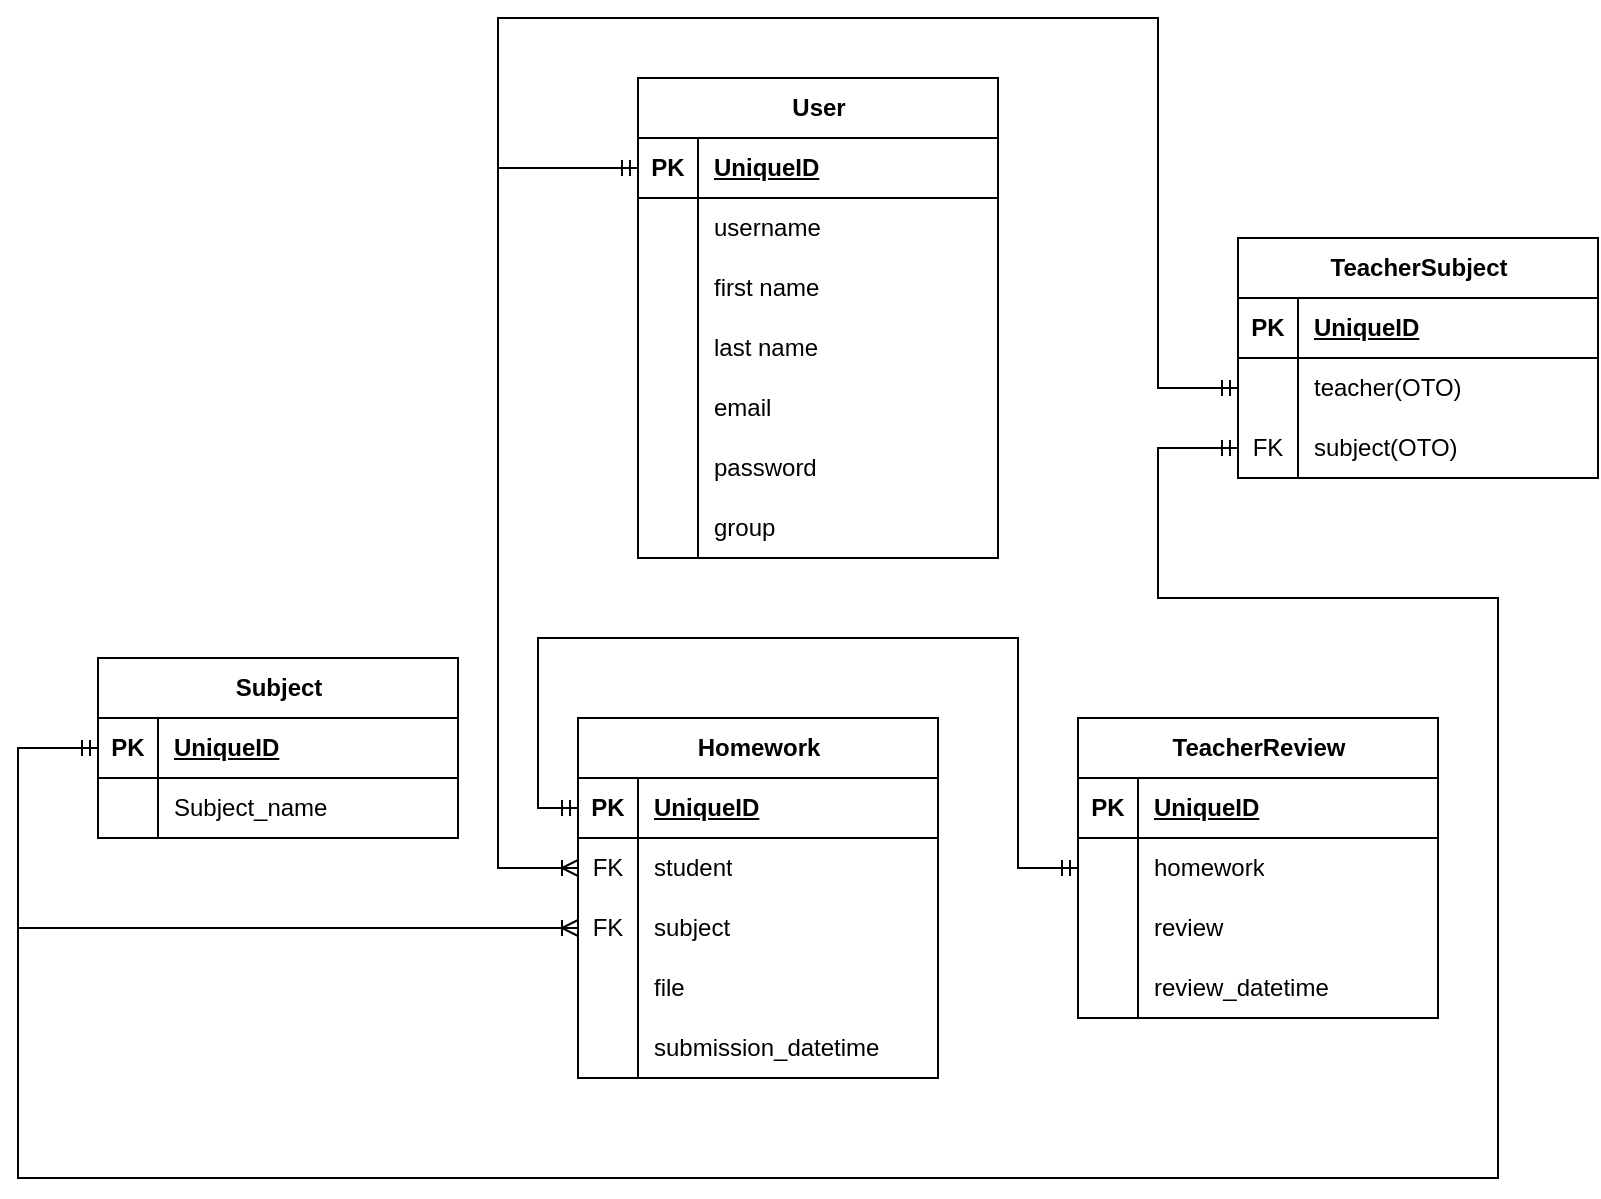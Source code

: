 <mxfile version="24.0.5" type="device">
  <diagram name="Page-1" id="7lkc5LYPNwbFP9URnrJw">
    <mxGraphModel dx="1674" dy="772" grid="1" gridSize="10" guides="1" tooltips="1" connect="1" arrows="1" fold="1" page="1" pageScale="1" pageWidth="850" pageHeight="1100" math="0" shadow="0">
      <root>
        <mxCell id="0" />
        <mxCell id="1" parent="0" />
        <mxCell id="laSaATqXzGFh2dSvdBM5-1" value="User" style="shape=table;startSize=30;container=1;collapsible=1;childLayout=tableLayout;fixedRows=1;rowLines=0;fontStyle=1;align=center;resizeLast=1;html=1;" parent="1" vertex="1">
          <mxGeometry x="340" y="40" width="180" height="240" as="geometry" />
        </mxCell>
        <mxCell id="laSaATqXzGFh2dSvdBM5-2" value="" style="shape=tableRow;horizontal=0;startSize=0;swimlaneHead=0;swimlaneBody=0;fillColor=none;collapsible=0;dropTarget=0;points=[[0,0.5],[1,0.5]];portConstraint=eastwest;top=0;left=0;right=0;bottom=1;" parent="laSaATqXzGFh2dSvdBM5-1" vertex="1">
          <mxGeometry y="30" width="180" height="30" as="geometry" />
        </mxCell>
        <mxCell id="laSaATqXzGFh2dSvdBM5-3" value="PK" style="shape=partialRectangle;connectable=0;fillColor=none;top=0;left=0;bottom=0;right=0;fontStyle=1;overflow=hidden;whiteSpace=wrap;html=1;" parent="laSaATqXzGFh2dSvdBM5-2" vertex="1">
          <mxGeometry width="30" height="30" as="geometry">
            <mxRectangle width="30" height="30" as="alternateBounds" />
          </mxGeometry>
        </mxCell>
        <mxCell id="laSaATqXzGFh2dSvdBM5-4" value="UniqueID" style="shape=partialRectangle;connectable=0;fillColor=none;top=0;left=0;bottom=0;right=0;align=left;spacingLeft=6;fontStyle=5;overflow=hidden;whiteSpace=wrap;html=1;" parent="laSaATqXzGFh2dSvdBM5-2" vertex="1">
          <mxGeometry x="30" width="150" height="30" as="geometry">
            <mxRectangle width="150" height="30" as="alternateBounds" />
          </mxGeometry>
        </mxCell>
        <mxCell id="laSaATqXzGFh2dSvdBM5-5" value="" style="shape=tableRow;horizontal=0;startSize=0;swimlaneHead=0;swimlaneBody=0;fillColor=none;collapsible=0;dropTarget=0;points=[[0,0.5],[1,0.5]];portConstraint=eastwest;top=0;left=0;right=0;bottom=0;" parent="laSaATqXzGFh2dSvdBM5-1" vertex="1">
          <mxGeometry y="60" width="180" height="30" as="geometry" />
        </mxCell>
        <mxCell id="laSaATqXzGFh2dSvdBM5-6" value="" style="shape=partialRectangle;connectable=0;fillColor=none;top=0;left=0;bottom=0;right=0;editable=1;overflow=hidden;whiteSpace=wrap;html=1;" parent="laSaATqXzGFh2dSvdBM5-5" vertex="1">
          <mxGeometry width="30" height="30" as="geometry">
            <mxRectangle width="30" height="30" as="alternateBounds" />
          </mxGeometry>
        </mxCell>
        <mxCell id="laSaATqXzGFh2dSvdBM5-7" value="username" style="shape=partialRectangle;connectable=0;fillColor=none;top=0;left=0;bottom=0;right=0;align=left;spacingLeft=6;overflow=hidden;whiteSpace=wrap;html=1;" parent="laSaATqXzGFh2dSvdBM5-5" vertex="1">
          <mxGeometry x="30" width="150" height="30" as="geometry">
            <mxRectangle width="150" height="30" as="alternateBounds" />
          </mxGeometry>
        </mxCell>
        <mxCell id="laSaATqXzGFh2dSvdBM5-8" value="" style="shape=tableRow;horizontal=0;startSize=0;swimlaneHead=0;swimlaneBody=0;fillColor=none;collapsible=0;dropTarget=0;points=[[0,0.5],[1,0.5]];portConstraint=eastwest;top=0;left=0;right=0;bottom=0;" parent="laSaATqXzGFh2dSvdBM5-1" vertex="1">
          <mxGeometry y="90" width="180" height="30" as="geometry" />
        </mxCell>
        <mxCell id="laSaATqXzGFh2dSvdBM5-9" value="" style="shape=partialRectangle;connectable=0;fillColor=none;top=0;left=0;bottom=0;right=0;editable=1;overflow=hidden;whiteSpace=wrap;html=1;" parent="laSaATqXzGFh2dSvdBM5-8" vertex="1">
          <mxGeometry width="30" height="30" as="geometry">
            <mxRectangle width="30" height="30" as="alternateBounds" />
          </mxGeometry>
        </mxCell>
        <mxCell id="laSaATqXzGFh2dSvdBM5-10" value="first name" style="shape=partialRectangle;connectable=0;fillColor=none;top=0;left=0;bottom=0;right=0;align=left;spacingLeft=6;overflow=hidden;whiteSpace=wrap;html=1;" parent="laSaATqXzGFh2dSvdBM5-8" vertex="1">
          <mxGeometry x="30" width="150" height="30" as="geometry">
            <mxRectangle width="150" height="30" as="alternateBounds" />
          </mxGeometry>
        </mxCell>
        <mxCell id="laSaATqXzGFh2dSvdBM5-11" value="" style="shape=tableRow;horizontal=0;startSize=0;swimlaneHead=0;swimlaneBody=0;fillColor=none;collapsible=0;dropTarget=0;points=[[0,0.5],[1,0.5]];portConstraint=eastwest;top=0;left=0;right=0;bottom=0;" parent="laSaATqXzGFh2dSvdBM5-1" vertex="1">
          <mxGeometry y="120" width="180" height="30" as="geometry" />
        </mxCell>
        <mxCell id="laSaATqXzGFh2dSvdBM5-12" value="" style="shape=partialRectangle;connectable=0;fillColor=none;top=0;left=0;bottom=0;right=0;editable=1;overflow=hidden;whiteSpace=wrap;html=1;" parent="laSaATqXzGFh2dSvdBM5-11" vertex="1">
          <mxGeometry width="30" height="30" as="geometry">
            <mxRectangle width="30" height="30" as="alternateBounds" />
          </mxGeometry>
        </mxCell>
        <mxCell id="laSaATqXzGFh2dSvdBM5-13" value="last name" style="shape=partialRectangle;connectable=0;fillColor=none;top=0;left=0;bottom=0;right=0;align=left;spacingLeft=6;overflow=hidden;whiteSpace=wrap;html=1;" parent="laSaATqXzGFh2dSvdBM5-11" vertex="1">
          <mxGeometry x="30" width="150" height="30" as="geometry">
            <mxRectangle width="150" height="30" as="alternateBounds" />
          </mxGeometry>
        </mxCell>
        <mxCell id="laSaATqXzGFh2dSvdBM5-14" value="" style="shape=tableRow;horizontal=0;startSize=0;swimlaneHead=0;swimlaneBody=0;fillColor=none;collapsible=0;dropTarget=0;points=[[0,0.5],[1,0.5]];portConstraint=eastwest;top=0;left=0;right=0;bottom=0;" parent="laSaATqXzGFh2dSvdBM5-1" vertex="1">
          <mxGeometry y="150" width="180" height="30" as="geometry" />
        </mxCell>
        <mxCell id="laSaATqXzGFh2dSvdBM5-15" value="" style="shape=partialRectangle;connectable=0;fillColor=none;top=0;left=0;bottom=0;right=0;editable=1;overflow=hidden;whiteSpace=wrap;html=1;" parent="laSaATqXzGFh2dSvdBM5-14" vertex="1">
          <mxGeometry width="30" height="30" as="geometry">
            <mxRectangle width="30" height="30" as="alternateBounds" />
          </mxGeometry>
        </mxCell>
        <mxCell id="laSaATqXzGFh2dSvdBM5-16" value="email" style="shape=partialRectangle;connectable=0;fillColor=none;top=0;left=0;bottom=0;right=0;align=left;spacingLeft=6;overflow=hidden;whiteSpace=wrap;html=1;" parent="laSaATqXzGFh2dSvdBM5-14" vertex="1">
          <mxGeometry x="30" width="150" height="30" as="geometry">
            <mxRectangle width="150" height="30" as="alternateBounds" />
          </mxGeometry>
        </mxCell>
        <mxCell id="laSaATqXzGFh2dSvdBM5-17" value="" style="shape=tableRow;horizontal=0;startSize=0;swimlaneHead=0;swimlaneBody=0;fillColor=none;collapsible=0;dropTarget=0;points=[[0,0.5],[1,0.5]];portConstraint=eastwest;top=0;left=0;right=0;bottom=0;" parent="laSaATqXzGFh2dSvdBM5-1" vertex="1">
          <mxGeometry y="180" width="180" height="30" as="geometry" />
        </mxCell>
        <mxCell id="laSaATqXzGFh2dSvdBM5-18" value="" style="shape=partialRectangle;connectable=0;fillColor=none;top=0;left=0;bottom=0;right=0;editable=1;overflow=hidden;whiteSpace=wrap;html=1;" parent="laSaATqXzGFh2dSvdBM5-17" vertex="1">
          <mxGeometry width="30" height="30" as="geometry">
            <mxRectangle width="30" height="30" as="alternateBounds" />
          </mxGeometry>
        </mxCell>
        <mxCell id="laSaATqXzGFh2dSvdBM5-19" value="password" style="shape=partialRectangle;connectable=0;fillColor=none;top=0;left=0;bottom=0;right=0;align=left;spacingLeft=6;overflow=hidden;whiteSpace=wrap;html=1;" parent="laSaATqXzGFh2dSvdBM5-17" vertex="1">
          <mxGeometry x="30" width="150" height="30" as="geometry">
            <mxRectangle width="150" height="30" as="alternateBounds" />
          </mxGeometry>
        </mxCell>
        <mxCell id="laSaATqXzGFh2dSvdBM5-20" value="" style="shape=tableRow;horizontal=0;startSize=0;swimlaneHead=0;swimlaneBody=0;fillColor=none;collapsible=0;dropTarget=0;points=[[0,0.5],[1,0.5]];portConstraint=eastwest;top=0;left=0;right=0;bottom=0;" parent="laSaATqXzGFh2dSvdBM5-1" vertex="1">
          <mxGeometry y="210" width="180" height="30" as="geometry" />
        </mxCell>
        <mxCell id="laSaATqXzGFh2dSvdBM5-21" value="" style="shape=partialRectangle;connectable=0;fillColor=none;top=0;left=0;bottom=0;right=0;editable=1;overflow=hidden;whiteSpace=wrap;html=1;" parent="laSaATqXzGFh2dSvdBM5-20" vertex="1">
          <mxGeometry width="30" height="30" as="geometry">
            <mxRectangle width="30" height="30" as="alternateBounds" />
          </mxGeometry>
        </mxCell>
        <mxCell id="laSaATqXzGFh2dSvdBM5-22" value="group" style="shape=partialRectangle;connectable=0;fillColor=none;top=0;left=0;bottom=0;right=0;align=left;spacingLeft=6;overflow=hidden;whiteSpace=wrap;html=1;" parent="laSaATqXzGFh2dSvdBM5-20" vertex="1">
          <mxGeometry x="30" width="150" height="30" as="geometry">
            <mxRectangle width="150" height="30" as="alternateBounds" />
          </mxGeometry>
        </mxCell>
        <mxCell id="laSaATqXzGFh2dSvdBM5-23" value="Homework" style="shape=table;startSize=30;container=1;collapsible=1;childLayout=tableLayout;fixedRows=1;rowLines=0;fontStyle=1;align=center;resizeLast=1;html=1;" parent="1" vertex="1">
          <mxGeometry x="310" y="360" width="180" height="180" as="geometry" />
        </mxCell>
        <mxCell id="laSaATqXzGFh2dSvdBM5-24" value="" style="shape=tableRow;horizontal=0;startSize=0;swimlaneHead=0;swimlaneBody=0;fillColor=none;collapsible=0;dropTarget=0;points=[[0,0.5],[1,0.5]];portConstraint=eastwest;top=0;left=0;right=0;bottom=1;" parent="laSaATqXzGFh2dSvdBM5-23" vertex="1">
          <mxGeometry y="30" width="180" height="30" as="geometry" />
        </mxCell>
        <mxCell id="laSaATqXzGFh2dSvdBM5-25" value="PK" style="shape=partialRectangle;connectable=0;fillColor=none;top=0;left=0;bottom=0;right=0;fontStyle=1;overflow=hidden;whiteSpace=wrap;html=1;" parent="laSaATqXzGFh2dSvdBM5-24" vertex="1">
          <mxGeometry width="30" height="30" as="geometry">
            <mxRectangle width="30" height="30" as="alternateBounds" />
          </mxGeometry>
        </mxCell>
        <mxCell id="laSaATqXzGFh2dSvdBM5-26" value="UniqueID" style="shape=partialRectangle;connectable=0;fillColor=none;top=0;left=0;bottom=0;right=0;align=left;spacingLeft=6;fontStyle=5;overflow=hidden;whiteSpace=wrap;html=1;" parent="laSaATqXzGFh2dSvdBM5-24" vertex="1">
          <mxGeometry x="30" width="150" height="30" as="geometry">
            <mxRectangle width="150" height="30" as="alternateBounds" />
          </mxGeometry>
        </mxCell>
        <mxCell id="laSaATqXzGFh2dSvdBM5-27" value="" style="shape=tableRow;horizontal=0;startSize=0;swimlaneHead=0;swimlaneBody=0;fillColor=none;collapsible=0;dropTarget=0;points=[[0,0.5],[1,0.5]];portConstraint=eastwest;top=0;left=0;right=0;bottom=0;" parent="laSaATqXzGFh2dSvdBM5-23" vertex="1">
          <mxGeometry y="60" width="180" height="30" as="geometry" />
        </mxCell>
        <mxCell id="laSaATqXzGFh2dSvdBM5-28" value="FK" style="shape=partialRectangle;connectable=0;fillColor=none;top=0;left=0;bottom=0;right=0;editable=1;overflow=hidden;whiteSpace=wrap;html=1;" parent="laSaATqXzGFh2dSvdBM5-27" vertex="1">
          <mxGeometry width="30" height="30" as="geometry">
            <mxRectangle width="30" height="30" as="alternateBounds" />
          </mxGeometry>
        </mxCell>
        <mxCell id="laSaATqXzGFh2dSvdBM5-29" value="student" style="shape=partialRectangle;connectable=0;fillColor=none;top=0;left=0;bottom=0;right=0;align=left;spacingLeft=6;overflow=hidden;whiteSpace=wrap;html=1;" parent="laSaATqXzGFh2dSvdBM5-27" vertex="1">
          <mxGeometry x="30" width="150" height="30" as="geometry">
            <mxRectangle width="150" height="30" as="alternateBounds" />
          </mxGeometry>
        </mxCell>
        <mxCell id="laSaATqXzGFh2dSvdBM5-30" value="" style="shape=tableRow;horizontal=0;startSize=0;swimlaneHead=0;swimlaneBody=0;fillColor=none;collapsible=0;dropTarget=0;points=[[0,0.5],[1,0.5]];portConstraint=eastwest;top=0;left=0;right=0;bottom=0;" parent="laSaATqXzGFh2dSvdBM5-23" vertex="1">
          <mxGeometry y="90" width="180" height="30" as="geometry" />
        </mxCell>
        <mxCell id="laSaATqXzGFh2dSvdBM5-31" value="FK" style="shape=partialRectangle;connectable=0;fillColor=none;top=0;left=0;bottom=0;right=0;editable=1;overflow=hidden;whiteSpace=wrap;html=1;" parent="laSaATqXzGFh2dSvdBM5-30" vertex="1">
          <mxGeometry width="30" height="30" as="geometry">
            <mxRectangle width="30" height="30" as="alternateBounds" />
          </mxGeometry>
        </mxCell>
        <mxCell id="laSaATqXzGFh2dSvdBM5-32" value="subject" style="shape=partialRectangle;connectable=0;fillColor=none;top=0;left=0;bottom=0;right=0;align=left;spacingLeft=6;overflow=hidden;whiteSpace=wrap;html=1;" parent="laSaATqXzGFh2dSvdBM5-30" vertex="1">
          <mxGeometry x="30" width="150" height="30" as="geometry">
            <mxRectangle width="150" height="30" as="alternateBounds" />
          </mxGeometry>
        </mxCell>
        <mxCell id="laSaATqXzGFh2dSvdBM5-33" value="" style="shape=tableRow;horizontal=0;startSize=0;swimlaneHead=0;swimlaneBody=0;fillColor=none;collapsible=0;dropTarget=0;points=[[0,0.5],[1,0.5]];portConstraint=eastwest;top=0;left=0;right=0;bottom=0;" parent="laSaATqXzGFh2dSvdBM5-23" vertex="1">
          <mxGeometry y="120" width="180" height="30" as="geometry" />
        </mxCell>
        <mxCell id="laSaATqXzGFh2dSvdBM5-34" value="" style="shape=partialRectangle;connectable=0;fillColor=none;top=0;left=0;bottom=0;right=0;editable=1;overflow=hidden;whiteSpace=wrap;html=1;" parent="laSaATqXzGFh2dSvdBM5-33" vertex="1">
          <mxGeometry width="30" height="30" as="geometry">
            <mxRectangle width="30" height="30" as="alternateBounds" />
          </mxGeometry>
        </mxCell>
        <mxCell id="laSaATqXzGFh2dSvdBM5-35" value="file" style="shape=partialRectangle;connectable=0;fillColor=none;top=0;left=0;bottom=0;right=0;align=left;spacingLeft=6;overflow=hidden;whiteSpace=wrap;html=1;" parent="laSaATqXzGFh2dSvdBM5-33" vertex="1">
          <mxGeometry x="30" width="150" height="30" as="geometry">
            <mxRectangle width="150" height="30" as="alternateBounds" />
          </mxGeometry>
        </mxCell>
        <mxCell id="laSaATqXzGFh2dSvdBM5-36" value="" style="shape=tableRow;horizontal=0;startSize=0;swimlaneHead=0;swimlaneBody=0;fillColor=none;collapsible=0;dropTarget=0;points=[[0,0.5],[1,0.5]];portConstraint=eastwest;top=0;left=0;right=0;bottom=0;" parent="laSaATqXzGFh2dSvdBM5-23" vertex="1">
          <mxGeometry y="150" width="180" height="30" as="geometry" />
        </mxCell>
        <mxCell id="laSaATqXzGFh2dSvdBM5-37" value="" style="shape=partialRectangle;connectable=0;fillColor=none;top=0;left=0;bottom=0;right=0;editable=1;overflow=hidden;whiteSpace=wrap;html=1;" parent="laSaATqXzGFh2dSvdBM5-36" vertex="1">
          <mxGeometry width="30" height="30" as="geometry">
            <mxRectangle width="30" height="30" as="alternateBounds" />
          </mxGeometry>
        </mxCell>
        <mxCell id="laSaATqXzGFh2dSvdBM5-38" value="submission_datetime" style="shape=partialRectangle;connectable=0;fillColor=none;top=0;left=0;bottom=0;right=0;align=left;spacingLeft=6;overflow=hidden;whiteSpace=wrap;html=1;" parent="laSaATqXzGFh2dSvdBM5-36" vertex="1">
          <mxGeometry x="30" width="150" height="30" as="geometry">
            <mxRectangle width="150" height="30" as="alternateBounds" />
          </mxGeometry>
        </mxCell>
        <mxCell id="laSaATqXzGFh2dSvdBM5-45" value="TeacherReview" style="shape=table;startSize=30;container=1;collapsible=1;childLayout=tableLayout;fixedRows=1;rowLines=0;fontStyle=1;align=center;resizeLast=1;html=1;" parent="1" vertex="1">
          <mxGeometry x="560" y="360" width="180" height="150" as="geometry" />
        </mxCell>
        <mxCell id="laSaATqXzGFh2dSvdBM5-46" value="" style="shape=tableRow;horizontal=0;startSize=0;swimlaneHead=0;swimlaneBody=0;fillColor=none;collapsible=0;dropTarget=0;points=[[0,0.5],[1,0.5]];portConstraint=eastwest;top=0;left=0;right=0;bottom=1;" parent="laSaATqXzGFh2dSvdBM5-45" vertex="1">
          <mxGeometry y="30" width="180" height="30" as="geometry" />
        </mxCell>
        <mxCell id="laSaATqXzGFh2dSvdBM5-47" value="PK" style="shape=partialRectangle;connectable=0;fillColor=none;top=0;left=0;bottom=0;right=0;fontStyle=1;overflow=hidden;whiteSpace=wrap;html=1;" parent="laSaATqXzGFh2dSvdBM5-46" vertex="1">
          <mxGeometry width="30" height="30" as="geometry">
            <mxRectangle width="30" height="30" as="alternateBounds" />
          </mxGeometry>
        </mxCell>
        <mxCell id="laSaATqXzGFh2dSvdBM5-48" value="UniqueID" style="shape=partialRectangle;connectable=0;fillColor=none;top=0;left=0;bottom=0;right=0;align=left;spacingLeft=6;fontStyle=5;overflow=hidden;whiteSpace=wrap;html=1;" parent="laSaATqXzGFh2dSvdBM5-46" vertex="1">
          <mxGeometry x="30" width="150" height="30" as="geometry">
            <mxRectangle width="150" height="30" as="alternateBounds" />
          </mxGeometry>
        </mxCell>
        <mxCell id="laSaATqXzGFh2dSvdBM5-52" value="" style="shape=tableRow;horizontal=0;startSize=0;swimlaneHead=0;swimlaneBody=0;fillColor=none;collapsible=0;dropTarget=0;points=[[0,0.5],[1,0.5]];portConstraint=eastwest;top=0;left=0;right=0;bottom=0;" parent="laSaATqXzGFh2dSvdBM5-45" vertex="1">
          <mxGeometry y="60" width="180" height="30" as="geometry" />
        </mxCell>
        <mxCell id="laSaATqXzGFh2dSvdBM5-53" value="" style="shape=partialRectangle;connectable=0;fillColor=none;top=0;left=0;bottom=0;right=0;editable=1;overflow=hidden;whiteSpace=wrap;html=1;" parent="laSaATqXzGFh2dSvdBM5-52" vertex="1">
          <mxGeometry width="30" height="30" as="geometry">
            <mxRectangle width="30" height="30" as="alternateBounds" />
          </mxGeometry>
        </mxCell>
        <mxCell id="laSaATqXzGFh2dSvdBM5-54" value="homework" style="shape=partialRectangle;connectable=0;fillColor=none;top=0;left=0;bottom=0;right=0;align=left;spacingLeft=6;overflow=hidden;whiteSpace=wrap;html=1;" parent="laSaATqXzGFh2dSvdBM5-52" vertex="1">
          <mxGeometry x="30" width="150" height="30" as="geometry">
            <mxRectangle width="150" height="30" as="alternateBounds" />
          </mxGeometry>
        </mxCell>
        <mxCell id="laSaATqXzGFh2dSvdBM5-55" value="" style="shape=tableRow;horizontal=0;startSize=0;swimlaneHead=0;swimlaneBody=0;fillColor=none;collapsible=0;dropTarget=0;points=[[0,0.5],[1,0.5]];portConstraint=eastwest;top=0;left=0;right=0;bottom=0;" parent="laSaATqXzGFh2dSvdBM5-45" vertex="1">
          <mxGeometry y="90" width="180" height="30" as="geometry" />
        </mxCell>
        <mxCell id="laSaATqXzGFh2dSvdBM5-56" value="" style="shape=partialRectangle;connectable=0;fillColor=none;top=0;left=0;bottom=0;right=0;editable=1;overflow=hidden;whiteSpace=wrap;html=1;" parent="laSaATqXzGFh2dSvdBM5-55" vertex="1">
          <mxGeometry width="30" height="30" as="geometry">
            <mxRectangle width="30" height="30" as="alternateBounds" />
          </mxGeometry>
        </mxCell>
        <mxCell id="laSaATqXzGFh2dSvdBM5-57" value="review" style="shape=partialRectangle;connectable=0;fillColor=none;top=0;left=0;bottom=0;right=0;align=left;spacingLeft=6;overflow=hidden;whiteSpace=wrap;html=1;" parent="laSaATqXzGFh2dSvdBM5-55" vertex="1">
          <mxGeometry x="30" width="150" height="30" as="geometry">
            <mxRectangle width="150" height="30" as="alternateBounds" />
          </mxGeometry>
        </mxCell>
        <mxCell id="laSaATqXzGFh2dSvdBM5-58" value="" style="shape=tableRow;horizontal=0;startSize=0;swimlaneHead=0;swimlaneBody=0;fillColor=none;collapsible=0;dropTarget=0;points=[[0,0.5],[1,0.5]];portConstraint=eastwest;top=0;left=0;right=0;bottom=0;" parent="laSaATqXzGFh2dSvdBM5-45" vertex="1">
          <mxGeometry y="120" width="180" height="30" as="geometry" />
        </mxCell>
        <mxCell id="laSaATqXzGFh2dSvdBM5-59" value="" style="shape=partialRectangle;connectable=0;fillColor=none;top=0;left=0;bottom=0;right=0;editable=1;overflow=hidden;whiteSpace=wrap;html=1;" parent="laSaATqXzGFh2dSvdBM5-58" vertex="1">
          <mxGeometry width="30" height="30" as="geometry">
            <mxRectangle width="30" height="30" as="alternateBounds" />
          </mxGeometry>
        </mxCell>
        <mxCell id="laSaATqXzGFh2dSvdBM5-60" value="review_datetime" style="shape=partialRectangle;connectable=0;fillColor=none;top=0;left=0;bottom=0;right=0;align=left;spacingLeft=6;overflow=hidden;whiteSpace=wrap;html=1;" parent="laSaATqXzGFh2dSvdBM5-58" vertex="1">
          <mxGeometry x="30" width="150" height="30" as="geometry">
            <mxRectangle width="150" height="30" as="alternateBounds" />
          </mxGeometry>
        </mxCell>
        <mxCell id="laSaATqXzGFh2dSvdBM5-67" value="Subject" style="shape=table;startSize=30;container=1;collapsible=1;childLayout=tableLayout;fixedRows=1;rowLines=0;fontStyle=1;align=center;resizeLast=1;html=1;" parent="1" vertex="1">
          <mxGeometry x="70" y="330" width="180" height="90" as="geometry" />
        </mxCell>
        <mxCell id="laSaATqXzGFh2dSvdBM5-68" value="" style="shape=tableRow;horizontal=0;startSize=0;swimlaneHead=0;swimlaneBody=0;fillColor=none;collapsible=0;dropTarget=0;points=[[0,0.5],[1,0.5]];portConstraint=eastwest;top=0;left=0;right=0;bottom=1;" parent="laSaATqXzGFh2dSvdBM5-67" vertex="1">
          <mxGeometry y="30" width="180" height="30" as="geometry" />
        </mxCell>
        <mxCell id="laSaATqXzGFh2dSvdBM5-69" value="PK" style="shape=partialRectangle;connectable=0;fillColor=none;top=0;left=0;bottom=0;right=0;fontStyle=1;overflow=hidden;whiteSpace=wrap;html=1;" parent="laSaATqXzGFh2dSvdBM5-68" vertex="1">
          <mxGeometry width="30" height="30" as="geometry">
            <mxRectangle width="30" height="30" as="alternateBounds" />
          </mxGeometry>
        </mxCell>
        <mxCell id="laSaATqXzGFh2dSvdBM5-70" value="UniqueID" style="shape=partialRectangle;connectable=0;fillColor=none;top=0;left=0;bottom=0;right=0;align=left;spacingLeft=6;fontStyle=5;overflow=hidden;whiteSpace=wrap;html=1;" parent="laSaATqXzGFh2dSvdBM5-68" vertex="1">
          <mxGeometry x="30" width="150" height="30" as="geometry">
            <mxRectangle width="150" height="30" as="alternateBounds" />
          </mxGeometry>
        </mxCell>
        <mxCell id="laSaATqXzGFh2dSvdBM5-71" value="" style="shape=tableRow;horizontal=0;startSize=0;swimlaneHead=0;swimlaneBody=0;fillColor=none;collapsible=0;dropTarget=0;points=[[0,0.5],[1,0.5]];portConstraint=eastwest;top=0;left=0;right=0;bottom=0;" parent="laSaATqXzGFh2dSvdBM5-67" vertex="1">
          <mxGeometry y="60" width="180" height="30" as="geometry" />
        </mxCell>
        <mxCell id="laSaATqXzGFh2dSvdBM5-72" value="" style="shape=partialRectangle;connectable=0;fillColor=none;top=0;left=0;bottom=0;right=0;editable=1;overflow=hidden;whiteSpace=wrap;html=1;" parent="laSaATqXzGFh2dSvdBM5-71" vertex="1">
          <mxGeometry width="30" height="30" as="geometry">
            <mxRectangle width="30" height="30" as="alternateBounds" />
          </mxGeometry>
        </mxCell>
        <mxCell id="laSaATqXzGFh2dSvdBM5-73" value="Subject_name" style="shape=partialRectangle;connectable=0;fillColor=none;top=0;left=0;bottom=0;right=0;align=left;spacingLeft=6;overflow=hidden;whiteSpace=wrap;html=1;" parent="laSaATqXzGFh2dSvdBM5-71" vertex="1">
          <mxGeometry x="30" width="150" height="30" as="geometry">
            <mxRectangle width="150" height="30" as="alternateBounds" />
          </mxGeometry>
        </mxCell>
        <mxCell id="laSaATqXzGFh2dSvdBM5-89" value="" style="edgeStyle=orthogonalEdgeStyle;fontSize=12;html=1;endArrow=ERoneToMany;rounded=0;exitX=0;exitY=0.5;exitDx=0;exitDy=0;entryX=0;entryY=0.5;entryDx=0;entryDy=0;" parent="1" source="laSaATqXzGFh2dSvdBM5-2" target="laSaATqXzGFh2dSvdBM5-27" edge="1">
          <mxGeometry width="100" height="100" relative="1" as="geometry">
            <mxPoint x="270" y="220" as="sourcePoint" />
            <mxPoint x="550" y="380" as="targetPoint" />
            <Array as="points">
              <mxPoint x="270" y="85" />
              <mxPoint x="270" y="435" />
            </Array>
          </mxGeometry>
        </mxCell>
        <mxCell id="laSaATqXzGFh2dSvdBM5-90" value="" style="edgeStyle=orthogonalEdgeStyle;fontSize=12;html=1;endArrow=ERoneToMany;rounded=0;exitX=0;exitY=0.5;exitDx=0;exitDy=0;entryX=0;entryY=0.5;entryDx=0;entryDy=0;" parent="1" source="laSaATqXzGFh2dSvdBM5-68" target="laSaATqXzGFh2dSvdBM5-30" edge="1">
          <mxGeometry width="100" height="100" relative="1" as="geometry">
            <mxPoint x="450" y="480" as="sourcePoint" />
            <mxPoint x="550" y="380" as="targetPoint" />
            <Array as="points">
              <mxPoint x="30" y="375" />
              <mxPoint x="30" y="465" />
            </Array>
          </mxGeometry>
        </mxCell>
        <mxCell id="laSaATqXzGFh2dSvdBM5-91" value="" style="edgeStyle=orthogonalEdgeStyle;fontSize=12;html=1;endArrow=ERmandOne;startArrow=ERmandOne;rounded=0;exitX=0;exitY=0.5;exitDx=0;exitDy=0;entryX=0;entryY=0.5;entryDx=0;entryDy=0;" parent="1" source="laSaATqXzGFh2dSvdBM5-24" target="laSaATqXzGFh2dSvdBM5-52" edge="1">
          <mxGeometry width="100" height="100" relative="1" as="geometry">
            <mxPoint x="450" y="480" as="sourcePoint" />
            <mxPoint x="550" y="380" as="targetPoint" />
            <Array as="points">
              <mxPoint x="290" y="405" />
              <mxPoint x="290" y="320" />
              <mxPoint x="530" y="320" />
              <mxPoint x="530" y="435" />
            </Array>
          </mxGeometry>
        </mxCell>
        <mxCell id="laSaATqXzGFh2dSvdBM5-92" value="TeacherSubject" style="shape=table;startSize=30;container=1;collapsible=1;childLayout=tableLayout;fixedRows=1;rowLines=0;fontStyle=1;align=center;resizeLast=1;html=1;" parent="1" vertex="1">
          <mxGeometry x="640" y="120" width="180" height="120" as="geometry" />
        </mxCell>
        <mxCell id="laSaATqXzGFh2dSvdBM5-93" value="" style="shape=tableRow;horizontal=0;startSize=0;swimlaneHead=0;swimlaneBody=0;fillColor=none;collapsible=0;dropTarget=0;points=[[0,0.5],[1,0.5]];portConstraint=eastwest;top=0;left=0;right=0;bottom=1;" parent="laSaATqXzGFh2dSvdBM5-92" vertex="1">
          <mxGeometry y="30" width="180" height="30" as="geometry" />
        </mxCell>
        <mxCell id="laSaATqXzGFh2dSvdBM5-94" value="PK" style="shape=partialRectangle;connectable=0;fillColor=none;top=0;left=0;bottom=0;right=0;fontStyle=1;overflow=hidden;whiteSpace=wrap;html=1;" parent="laSaATqXzGFh2dSvdBM5-93" vertex="1">
          <mxGeometry width="30" height="30" as="geometry">
            <mxRectangle width="30" height="30" as="alternateBounds" />
          </mxGeometry>
        </mxCell>
        <mxCell id="laSaATqXzGFh2dSvdBM5-95" value="UniqueID" style="shape=partialRectangle;connectable=0;fillColor=none;top=0;left=0;bottom=0;right=0;align=left;spacingLeft=6;fontStyle=5;overflow=hidden;whiteSpace=wrap;html=1;" parent="laSaATqXzGFh2dSvdBM5-93" vertex="1">
          <mxGeometry x="30" width="150" height="30" as="geometry">
            <mxRectangle width="150" height="30" as="alternateBounds" />
          </mxGeometry>
        </mxCell>
        <mxCell id="laSaATqXzGFh2dSvdBM5-96" value="" style="shape=tableRow;horizontal=0;startSize=0;swimlaneHead=0;swimlaneBody=0;fillColor=none;collapsible=0;dropTarget=0;points=[[0,0.5],[1,0.5]];portConstraint=eastwest;top=0;left=0;right=0;bottom=0;" parent="laSaATqXzGFh2dSvdBM5-92" vertex="1">
          <mxGeometry y="60" width="180" height="30" as="geometry" />
        </mxCell>
        <mxCell id="laSaATqXzGFh2dSvdBM5-97" value="" style="shape=partialRectangle;connectable=0;fillColor=none;top=0;left=0;bottom=0;right=0;editable=1;overflow=hidden;whiteSpace=wrap;html=1;" parent="laSaATqXzGFh2dSvdBM5-96" vertex="1">
          <mxGeometry width="30" height="30" as="geometry">
            <mxRectangle width="30" height="30" as="alternateBounds" />
          </mxGeometry>
        </mxCell>
        <mxCell id="laSaATqXzGFh2dSvdBM5-98" value="teacher(OTO)" style="shape=partialRectangle;connectable=0;fillColor=none;top=0;left=0;bottom=0;right=0;align=left;spacingLeft=6;overflow=hidden;whiteSpace=wrap;html=1;" parent="laSaATqXzGFh2dSvdBM5-96" vertex="1">
          <mxGeometry x="30" width="150" height="30" as="geometry">
            <mxRectangle width="150" height="30" as="alternateBounds" />
          </mxGeometry>
        </mxCell>
        <mxCell id="laSaATqXzGFh2dSvdBM5-99" value="" style="shape=tableRow;horizontal=0;startSize=0;swimlaneHead=0;swimlaneBody=0;fillColor=none;collapsible=0;dropTarget=0;points=[[0,0.5],[1,0.5]];portConstraint=eastwest;top=0;left=0;right=0;bottom=0;" parent="laSaATqXzGFh2dSvdBM5-92" vertex="1">
          <mxGeometry y="90" width="180" height="30" as="geometry" />
        </mxCell>
        <mxCell id="laSaATqXzGFh2dSvdBM5-100" value="FK" style="shape=partialRectangle;connectable=0;fillColor=none;top=0;left=0;bottom=0;right=0;editable=1;overflow=hidden;whiteSpace=wrap;html=1;" parent="laSaATqXzGFh2dSvdBM5-99" vertex="1">
          <mxGeometry width="30" height="30" as="geometry">
            <mxRectangle width="30" height="30" as="alternateBounds" />
          </mxGeometry>
        </mxCell>
        <mxCell id="laSaATqXzGFh2dSvdBM5-101" value="subject(OTO)" style="shape=partialRectangle;connectable=0;fillColor=none;top=0;left=0;bottom=0;right=0;align=left;spacingLeft=6;overflow=hidden;whiteSpace=wrap;html=1;" parent="laSaATqXzGFh2dSvdBM5-99" vertex="1">
          <mxGeometry x="30" width="150" height="30" as="geometry">
            <mxRectangle width="150" height="30" as="alternateBounds" />
          </mxGeometry>
        </mxCell>
        <mxCell id="laSaATqXzGFh2dSvdBM5-105" value="" style="edgeStyle=orthogonalEdgeStyle;fontSize=12;html=1;endArrow=ERmandOne;startArrow=ERmandOne;rounded=0;exitX=0;exitY=0.5;exitDx=0;exitDy=0;entryX=0;entryY=0.5;entryDx=0;entryDy=0;" parent="1" source="laSaATqXzGFh2dSvdBM5-2" target="laSaATqXzGFh2dSvdBM5-96" edge="1">
          <mxGeometry width="100" height="100" relative="1" as="geometry">
            <mxPoint x="450" y="180" as="sourcePoint" />
            <mxPoint x="550" y="80" as="targetPoint" />
            <Array as="points">
              <mxPoint x="270" y="85" />
              <mxPoint x="270" y="10" />
              <mxPoint x="600" y="10" />
              <mxPoint x="600" y="195" />
            </Array>
          </mxGeometry>
        </mxCell>
        <mxCell id="laSaATqXzGFh2dSvdBM5-106" value="" style="edgeStyle=orthogonalEdgeStyle;fontSize=12;html=1;endArrow=ERmandOne;startArrow=ERmandOne;rounded=0;entryX=0;entryY=0.5;entryDx=0;entryDy=0;exitX=0;exitY=0.5;exitDx=0;exitDy=0;" parent="1" source="laSaATqXzGFh2dSvdBM5-68" target="laSaATqXzGFh2dSvdBM5-99" edge="1">
          <mxGeometry width="100" height="100" relative="1" as="geometry">
            <mxPoint x="450" y="280" as="sourcePoint" />
            <mxPoint x="550" y="180" as="targetPoint" />
            <Array as="points">
              <mxPoint x="30" y="375" />
              <mxPoint x="30" y="590" />
              <mxPoint x="770" y="590" />
              <mxPoint x="770" y="300" />
              <mxPoint x="600" y="300" />
              <mxPoint x="600" y="225" />
            </Array>
          </mxGeometry>
        </mxCell>
      </root>
    </mxGraphModel>
  </diagram>
</mxfile>
